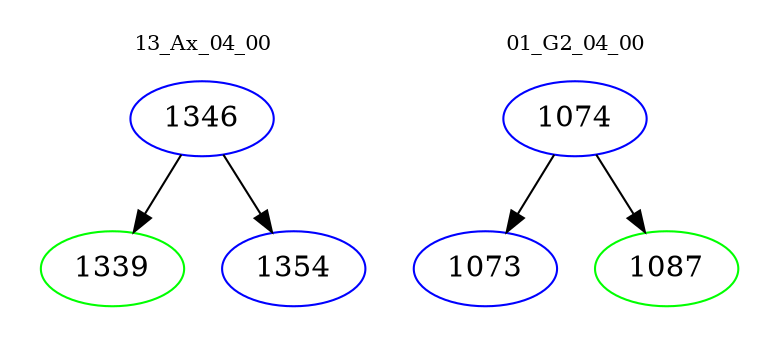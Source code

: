 digraph{
subgraph cluster_0 {
color = white
label = "13_Ax_04_00";
fontsize=10;
T0_1346 [label="1346", color="blue"]
T0_1346 -> T0_1339 [color="black"]
T0_1339 [label="1339", color="green"]
T0_1346 -> T0_1354 [color="black"]
T0_1354 [label="1354", color="blue"]
}
subgraph cluster_1 {
color = white
label = "01_G2_04_00";
fontsize=10;
T1_1074 [label="1074", color="blue"]
T1_1074 -> T1_1073 [color="black"]
T1_1073 [label="1073", color="blue"]
T1_1074 -> T1_1087 [color="black"]
T1_1087 [label="1087", color="green"]
}
}
